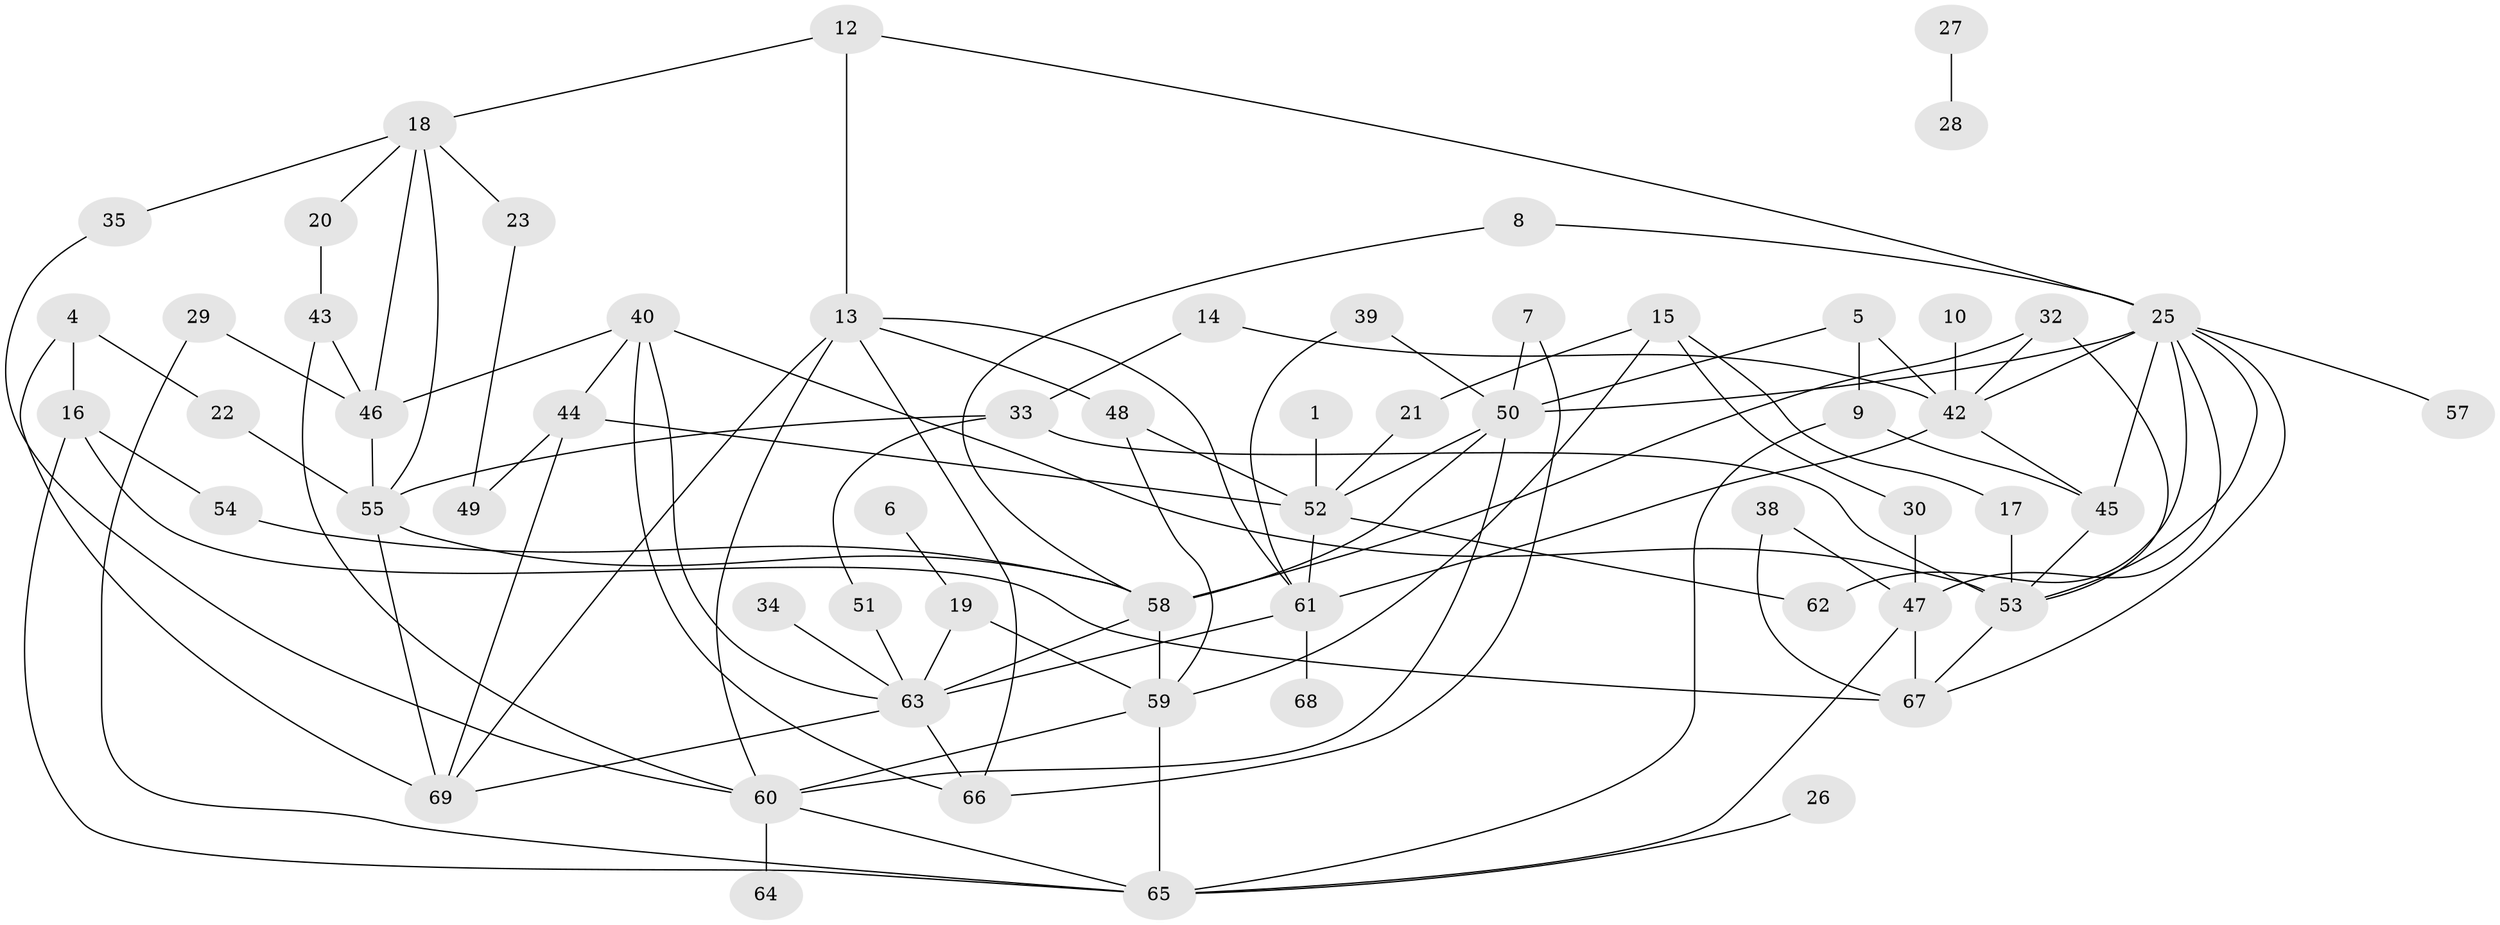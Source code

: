 // original degree distribution, {1: 0.18115942028985507, 5: 0.07971014492753623, 3: 0.18840579710144928, 6: 0.043478260869565216, 2: 0.30434782608695654, 4: 0.14492753623188406, 0: 0.057971014492753624}
// Generated by graph-tools (version 1.1) at 2025/49/03/09/25 03:49:08]
// undirected, 60 vertices, 107 edges
graph export_dot {
graph [start="1"]
  node [color=gray90,style=filled];
  1;
  4;
  5;
  6;
  7;
  8;
  9;
  10;
  12;
  13;
  14;
  15;
  16;
  17;
  18;
  19;
  20;
  21;
  22;
  23;
  25;
  26;
  27;
  28;
  29;
  30;
  32;
  33;
  34;
  35;
  38;
  39;
  40;
  42;
  43;
  44;
  45;
  46;
  47;
  48;
  49;
  50;
  51;
  52;
  53;
  54;
  55;
  57;
  58;
  59;
  60;
  61;
  62;
  63;
  64;
  65;
  66;
  67;
  68;
  69;
  1 -- 52 [weight=1.0];
  4 -- 16 [weight=1.0];
  4 -- 22 [weight=1.0];
  4 -- 69 [weight=1.0];
  5 -- 9 [weight=1.0];
  5 -- 42 [weight=1.0];
  5 -- 50 [weight=1.0];
  6 -- 19 [weight=1.0];
  7 -- 50 [weight=1.0];
  7 -- 66 [weight=1.0];
  8 -- 25 [weight=1.0];
  8 -- 58 [weight=1.0];
  9 -- 45 [weight=1.0];
  9 -- 65 [weight=1.0];
  10 -- 42 [weight=1.0];
  12 -- 13 [weight=1.0];
  12 -- 18 [weight=1.0];
  12 -- 25 [weight=1.0];
  13 -- 48 [weight=1.0];
  13 -- 60 [weight=1.0];
  13 -- 61 [weight=1.0];
  13 -- 66 [weight=1.0];
  13 -- 69 [weight=1.0];
  14 -- 33 [weight=1.0];
  14 -- 42 [weight=1.0];
  15 -- 17 [weight=1.0];
  15 -- 21 [weight=1.0];
  15 -- 30 [weight=1.0];
  15 -- 59 [weight=1.0];
  16 -- 54 [weight=1.0];
  16 -- 65 [weight=1.0];
  16 -- 67 [weight=1.0];
  17 -- 53 [weight=1.0];
  18 -- 20 [weight=1.0];
  18 -- 23 [weight=1.0];
  18 -- 35 [weight=1.0];
  18 -- 46 [weight=1.0];
  18 -- 55 [weight=1.0];
  19 -- 59 [weight=1.0];
  19 -- 63 [weight=1.0];
  20 -- 43 [weight=1.0];
  21 -- 52 [weight=1.0];
  22 -- 55 [weight=1.0];
  23 -- 49 [weight=1.0];
  25 -- 42 [weight=1.0];
  25 -- 45 [weight=1.0];
  25 -- 47 [weight=1.0];
  25 -- 50 [weight=1.0];
  25 -- 53 [weight=1.0];
  25 -- 57 [weight=1.0];
  25 -- 62 [weight=1.0];
  25 -- 67 [weight=1.0];
  26 -- 65 [weight=1.0];
  27 -- 28 [weight=1.0];
  29 -- 46 [weight=1.0];
  29 -- 65 [weight=1.0];
  30 -- 47 [weight=1.0];
  32 -- 42 [weight=1.0];
  32 -- 53 [weight=1.0];
  32 -- 58 [weight=1.0];
  33 -- 51 [weight=1.0];
  33 -- 53 [weight=1.0];
  33 -- 55 [weight=1.0];
  34 -- 63 [weight=1.0];
  35 -- 60 [weight=1.0];
  38 -- 47 [weight=1.0];
  38 -- 67 [weight=1.0];
  39 -- 50 [weight=1.0];
  39 -- 61 [weight=1.0];
  40 -- 44 [weight=1.0];
  40 -- 46 [weight=1.0];
  40 -- 53 [weight=1.0];
  40 -- 63 [weight=1.0];
  40 -- 66 [weight=1.0];
  42 -- 45 [weight=1.0];
  42 -- 61 [weight=1.0];
  43 -- 46 [weight=1.0];
  43 -- 60 [weight=1.0];
  44 -- 49 [weight=1.0];
  44 -- 52 [weight=1.0];
  44 -- 69 [weight=1.0];
  45 -- 53 [weight=1.0];
  46 -- 55 [weight=1.0];
  47 -- 65 [weight=1.0];
  47 -- 67 [weight=1.0];
  48 -- 52 [weight=1.0];
  48 -- 59 [weight=1.0];
  50 -- 52 [weight=1.0];
  50 -- 58 [weight=1.0];
  50 -- 60 [weight=1.0];
  51 -- 63 [weight=1.0];
  52 -- 61 [weight=1.0];
  52 -- 62 [weight=1.0];
  53 -- 67 [weight=1.0];
  54 -- 58 [weight=1.0];
  55 -- 58 [weight=1.0];
  55 -- 69 [weight=1.0];
  58 -- 59 [weight=1.0];
  58 -- 63 [weight=1.0];
  59 -- 60 [weight=1.0];
  59 -- 65 [weight=2.0];
  60 -- 64 [weight=1.0];
  60 -- 65 [weight=1.0];
  61 -- 63 [weight=1.0];
  61 -- 68 [weight=1.0];
  63 -- 66 [weight=1.0];
  63 -- 69 [weight=1.0];
}
